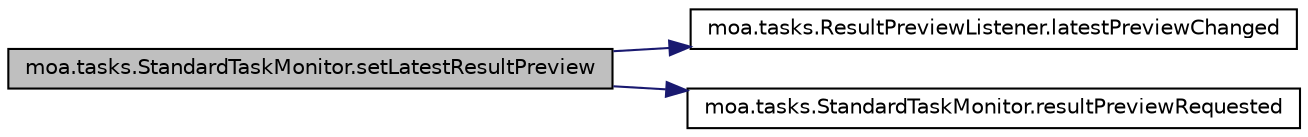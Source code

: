 digraph G
{
  edge [fontname="Helvetica",fontsize="10",labelfontname="Helvetica",labelfontsize="10"];
  node [fontname="Helvetica",fontsize="10",shape=record];
  rankdir=LR;
  Node1 [label="moa.tasks.StandardTaskMonitor.setLatestResultPreview",height=0.2,width=0.4,color="black", fillcolor="grey75", style="filled" fontcolor="black"];
  Node1 -> Node2 [color="midnightblue",fontsize="10",style="solid",fontname="Helvetica"];
  Node2 [label="moa.tasks.ResultPreviewListener.latestPreviewChanged",height=0.2,width=0.4,color="black", fillcolor="white", style="filled",URL="$interfacemoa_1_1tasks_1_1ResultPreviewListener.html#adf23482dd68fddf03e85cb88f1bb55ad",tooltip="This method is used to receive a signal from TaskMonitor that the lastest preview..."];
  Node1 -> Node3 [color="midnightblue",fontsize="10",style="solid",fontname="Helvetica"];
  Node3 [label="moa.tasks.StandardTaskMonitor.resultPreviewRequested",height=0.2,width=0.4,color="black", fillcolor="white", style="filled",URL="$classmoa_1_1tasks_1_1StandardTaskMonitor.html#ad2c6883719fa263e206fed07679dee14",tooltip="Gets whether there is a request for preview the task result."];
}
